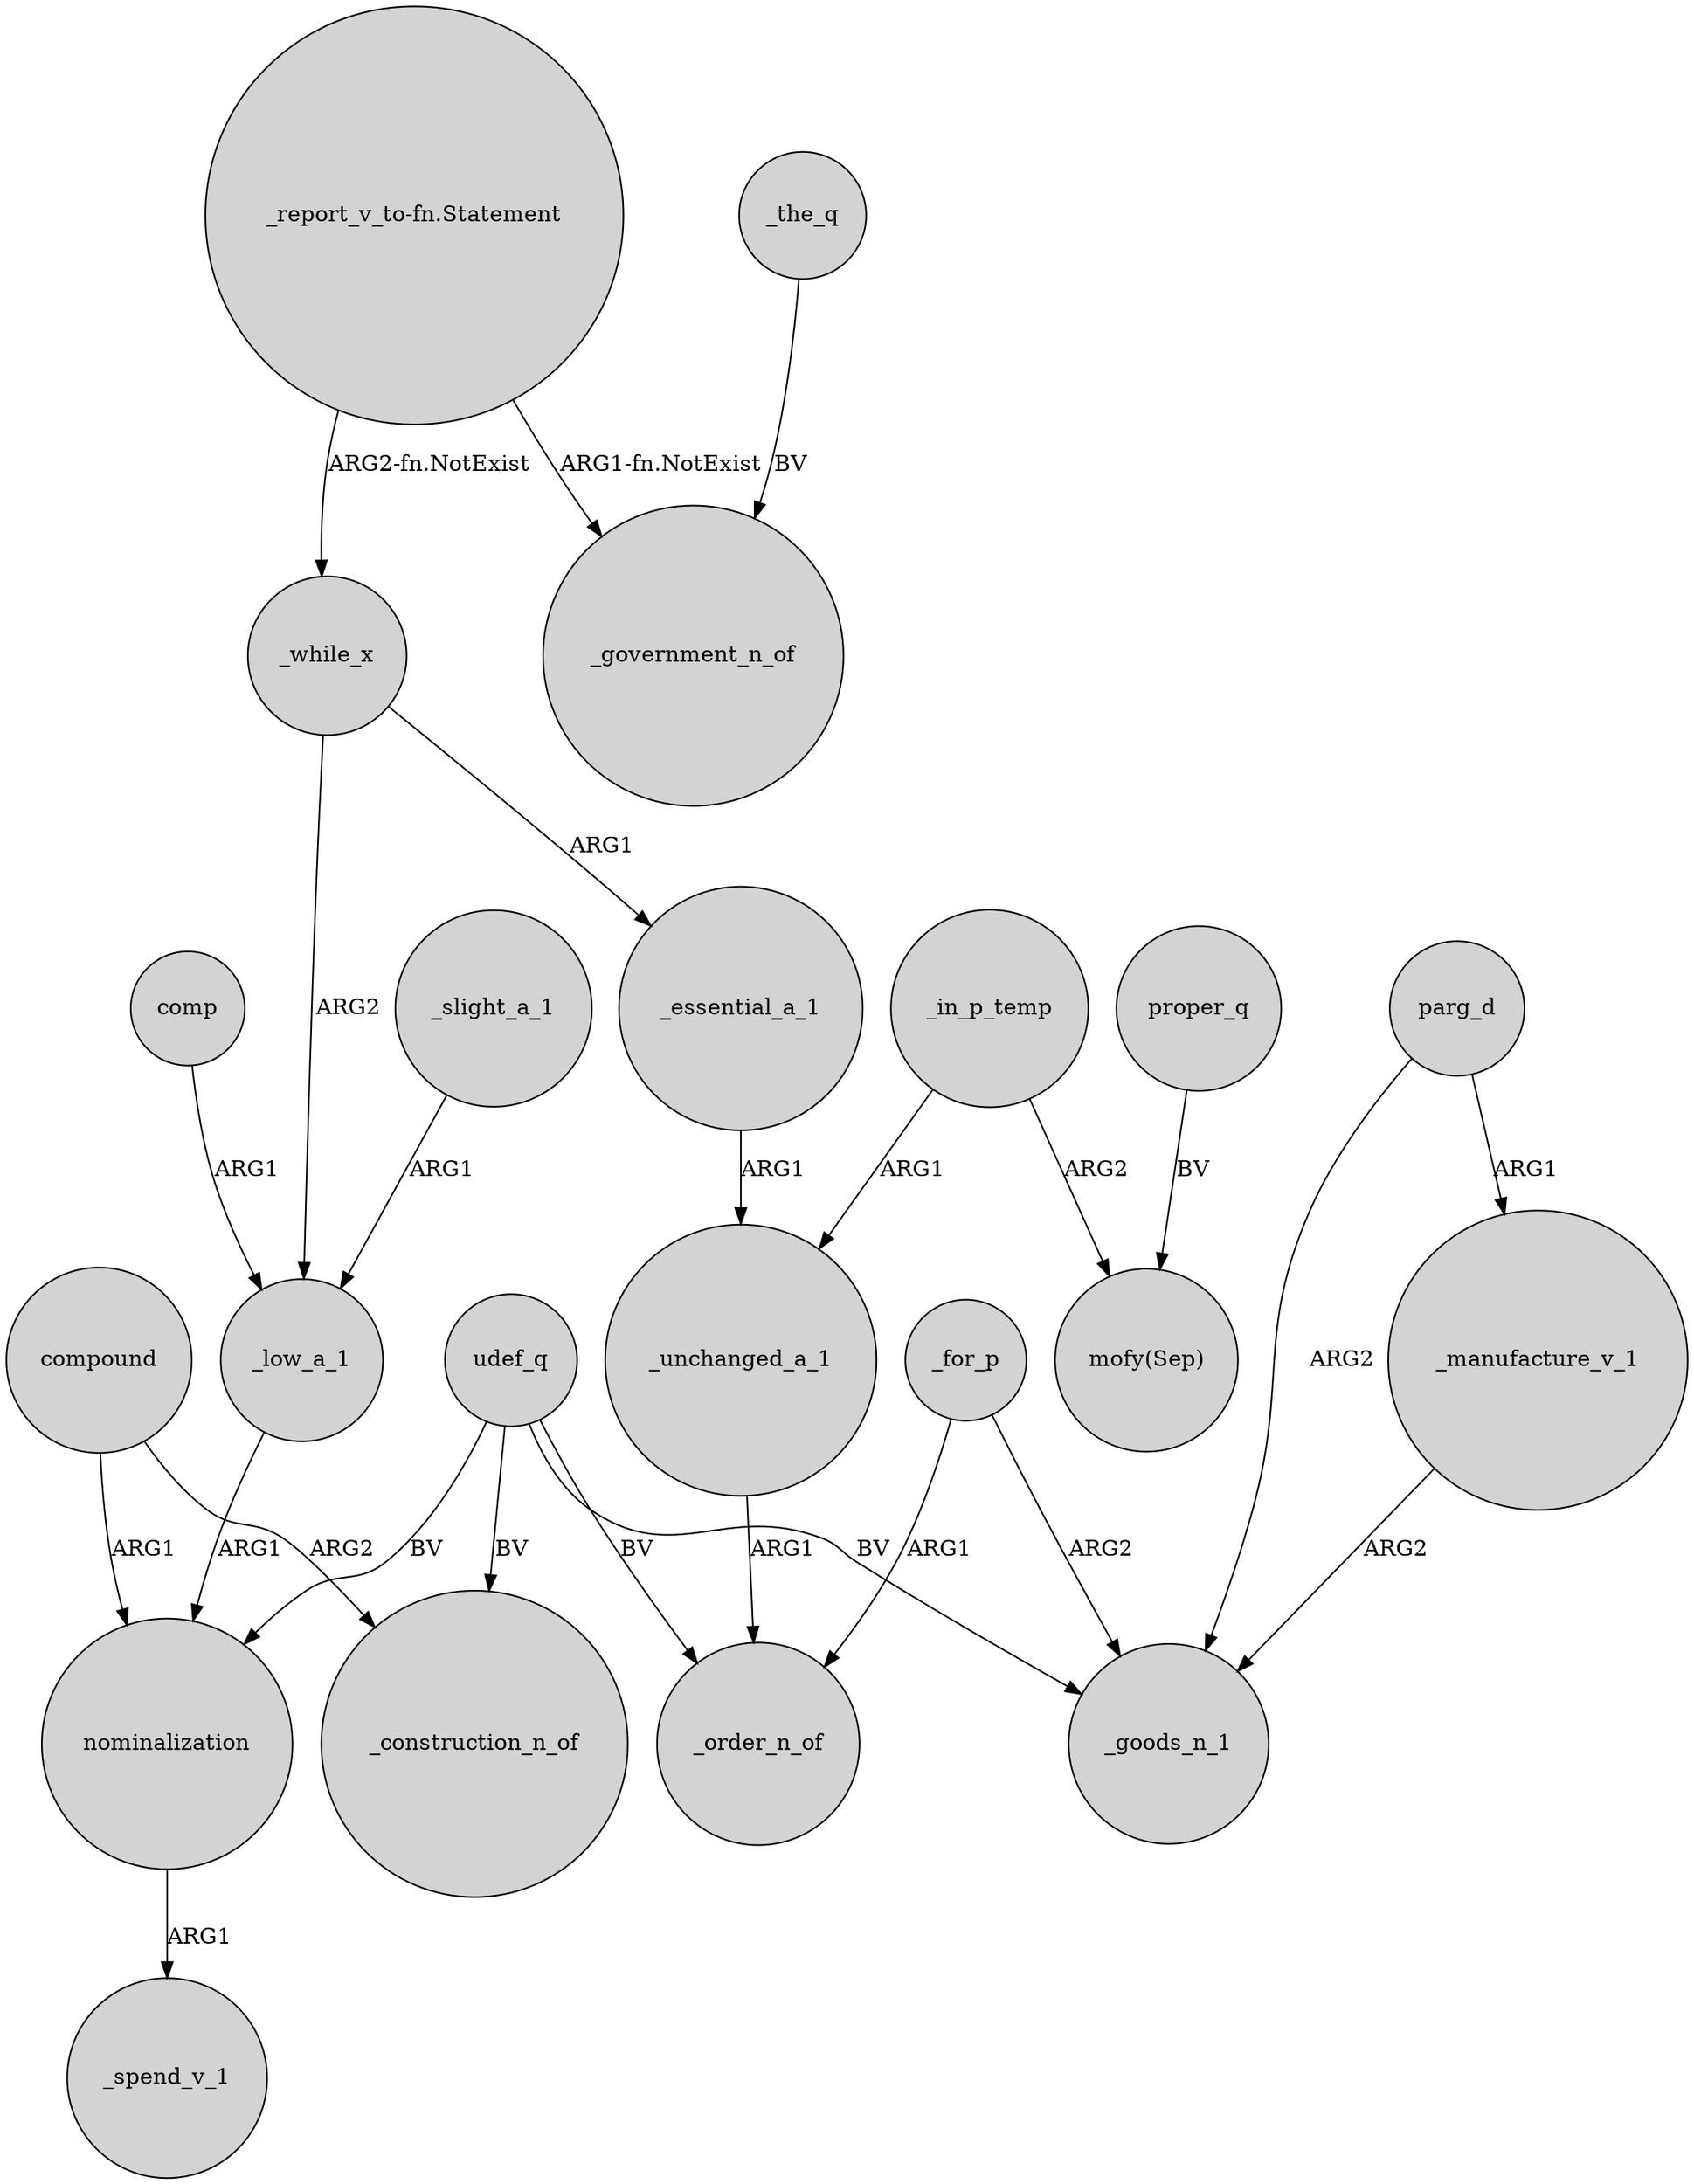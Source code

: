 digraph {
	node [shape=circle style=filled]
	udef_q -> _order_n_of [label=BV]
	nominalization -> _spend_v_1 [label=ARG1]
	_unchanged_a_1 -> _order_n_of [label=ARG1]
	_for_p -> _order_n_of [label=ARG1]
	"_report_v_to-fn.Statement" -> _while_x [label="ARG2-fn.NotExist"]
	proper_q -> "mofy(Sep)" [label=BV]
	_slight_a_1 -> _low_a_1 [label=ARG1]
	"_report_v_to-fn.Statement" -> _government_n_of [label="ARG1-fn.NotExist"]
	_for_p -> _goods_n_1 [label=ARG2]
	_manufacture_v_1 -> _goods_n_1 [label=ARG2]
	parg_d -> _manufacture_v_1 [label=ARG1]
	_while_x -> _low_a_1 [label=ARG2]
	udef_q -> _goods_n_1 [label=BV]
	_essential_a_1 -> _unchanged_a_1 [label=ARG1]
	_low_a_1 -> nominalization [label=ARG1]
	udef_q -> nominalization [label=BV]
	_the_q -> _government_n_of [label=BV]
	parg_d -> _goods_n_1 [label=ARG2]
	_in_p_temp -> _unchanged_a_1 [label=ARG1]
	compound -> _construction_n_of [label=ARG2]
	udef_q -> _construction_n_of [label=BV]
	_while_x -> _essential_a_1 [label=ARG1]
	_in_p_temp -> "mofy(Sep)" [label=ARG2]
	compound -> nominalization [label=ARG1]
	comp -> _low_a_1 [label=ARG1]
}
